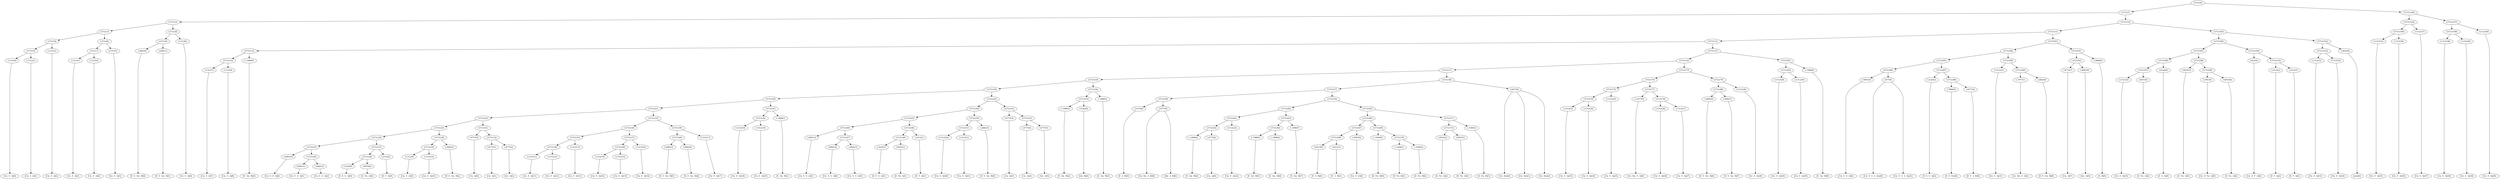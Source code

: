 digraph sample{
"L1312(0)"->"[Cis  E  A](0)"
"L1312(1)"->"[Cis  E  A](1)"
"L5721(5)"->"L1312(0)"
"L5721(5)"->"L1312(1)"
"L1312(2)"->"[Cis  E  A](2)"
"L5721(4)"->"L5721(5)"
"L5721(4)"->"L1312(2)"
"L1312(3)"->"[Cis  E  A](3)"
"L1312(4)"->"[Cis  E  A](4)"
"L5721(7)"->"L1312(3)"
"L5721(7)"->"L1312(4)"
"L1312(5)"->"[Cis  E  A](5)"
"L5721(6)"->"L5721(7)"
"L5721(6)"->"L1312(5)"
"L5721(3)"->"L5721(4)"
"L5721(3)"->"L5721(6)"
"L2882(0)"->"[D  E  Gis  B](0)"
"L2882(1)"->"[D  E  Gis  B](1)"
"L5721(9)"->"L2882(0)"
"L5721(9)"->"L2882(1)"
"L1312(6)"->"[Cis  E  A](6)"
"L5721(8)"->"L5721(9)"
"L5721(8)"->"L1312(6)"
"L5721(2)"->"L5721(3)"
"L5721(2)"->"L5721(8)"
"L1312(7)"->"[Cis  E  A](7)"
"L1312(8)"->"[Cis  E  A](8)"
"L5721(14)"->"L1312(7)"
"L5721(14)"->"L1312(8)"
"L-1988(0)"->"[E  Gis  B](0)"
"L5721(13)"->"L5721(14)"
"L5721(13)"->"L-1988(0)"
"L4991(0)"->"[Cis  E  G  A](0)"
"L4991(1)"->"[Cis  E  G  A](1)"
"L4991(2)"->"[Cis  E  G  A](2)"
"L5721(26)"->"L4991(1)"
"L5721(26)"->"L4991(2)"
"L5721(25)"->"L4991(0)"
"L5721(25)"->"L5721(26)"
"L3220(0)"->"[D  E  G  A](0)"
"L4935(0)"->"[D  Fis  A](0)"
"L5721(28)"->"L3220(0)"
"L5721(28)"->"L4935(0)"
"L2312(0)"->"[D  F  A](0)"
"L5721(27)"->"L5721(28)"
"L5721(27)"->"L2312(0)"
"L5721(24)"->"L5721(25)"
"L5721(24)"->"L5721(27)"
"L1312(9)"->"[Cis  E  A](9)"
"L1312(10)"->"[Cis  E  A](10)"
"L5721(30)"->"L1312(9)"
"L5721(30)"->"L1312(10)"
"L2882(2)"->"[D  E  Gis  B](2)"
"L5721(29)"->"L5721(30)"
"L5721(29)"->"L2882(2)"
"L5721(23)"->"L5721(24)"
"L5721(23)"->"L5721(29)"
"L4775(0)"->"[Cis  A](0)"
"L4775(1)"->"[Cis  A](1)"
"L4775(2)"->"[Cis  A](2)"
"L5721(32)"->"L4775(1)"
"L5721(32)"->"L4775(2)"
"L5721(31)"->"L4775(0)"
"L5721(31)"->"L5721(32)"
"L5721(22)"->"L5721(23)"
"L5721(22)"->"L5721(31)"
"L1312(11)"->"[Cis  E  A](11)"
"L1312(12)"->"[Cis  E  A](12)"
"L5721(36)"->"L1312(11)"
"L5721(36)"->"L1312(12)"
"L1312(13)"->"[Cis  E  A](13)"
"L5721(35)"->"L5721(36)"
"L5721(35)"->"L1312(13)"
"L1312(14)"->"[Cis  E  A](14)"
"L1312(15)"->"[Cis  E  A](15)"
"L5721(38)"->"L1312(14)"
"L5721(38)"->"L1312(15)"
"L1312(16)"->"[Cis  E  A](16)"
"L5721(37)"->"L5721(38)"
"L5721(37)"->"L1312(16)"
"L5721(34)"->"L5721(35)"
"L5721(34)"->"L5721(37)"
"L2882(3)"->"[D  E  Gis  B](3)"
"L2882(4)"->"[D  E  Gis  B](4)"
"L5721(40)"->"L2882(3)"
"L5721(40)"->"L2882(4)"
"L1312(17)"->"[Cis  E  A](17)"
"L5721(39)"->"L5721(40)"
"L5721(39)"->"L1312(17)"
"L5721(33)"->"L5721(34)"
"L5721(33)"->"L5721(39)"
"L5721(21)"->"L5721(22)"
"L5721(21)"->"L5721(33)"
"L1312(18)"->"[Cis  E  A](18)"
"L1312(19)"->"[Cis  E  A](19)"
"L5721(42)"->"L1312(18)"
"L5721(42)"->"L1312(19)"
"L-1988(1)"->"[E  Gis  B](1)"
"L5721(41)"->"L5721(42)"
"L5721(41)"->"L-1988(1)"
"L5721(20)"->"L5721(21)"
"L5721(20)"->"L5721(41)"
"L4991(3)"->"[Cis  E  G  A](3)"
"L4991(4)"->"[Cis  E  G  A](4)"
"L4991(5)"->"[Cis  E  G  A](5)"
"L5721(47)"->"L4991(4)"
"L5721(47)"->"L4991(5)"
"L5721(46)"->"L4991(3)"
"L5721(46)"->"L5721(47)"
"L3220(1)"->"[D  E  G  A](1)"
"L4935(1)"->"[D  Fis  A](1)"
"L5721(49)"->"L3220(1)"
"L5721(49)"->"L4935(1)"
"L2312(1)"->"[D  F  A](1)"
"L5721(48)"->"L5721(49)"
"L5721(48)"->"L2312(1)"
"L5721(45)"->"L5721(46)"
"L5721(45)"->"L5721(48)"
"L1312(20)"->"[Cis  E  A](20)"
"L1312(21)"->"[Cis  E  A](21)"
"L5721(51)"->"L1312(20)"
"L5721(51)"->"L1312(21)"
"L2882(5)"->"[D  E  Gis  B](5)"
"L5721(50)"->"L5721(51)"
"L5721(50)"->"L2882(5)"
"L5721(44)"->"L5721(45)"
"L5721(44)"->"L5721(50)"
"L4775(3)"->"[Cis  A](3)"
"L4775(4)"->"[Cis  A](4)"
"L4775(5)"->"[Cis  A](5)"
"L5721(53)"->"L4775(4)"
"L5721(53)"->"L4775(5)"
"L5721(52)"->"L4775(3)"
"L5721(52)"->"L5721(53)"
"L5721(43)"->"L5721(44)"
"L5721(43)"->"L5721(52)"
"L5721(19)"->"L5721(20)"
"L5721(19)"->"L5721(43)"
"L-1988(2)"->"[E  Gis  B](2)"
"L5342(0)"->"[Gis  B](0)"
"L5721(55)"->"L-1988(2)"
"L5721(55)"->"L5342(0)"
"L-1988(3)"->"[E  Gis  B](3)"
"L5721(54)"->"L5721(55)"
"L5721(54)"->"L-1988(3)"
"L5721(18)"->"L5721(19)"
"L5721(18)"->"L5721(54)"
"L5376(0)"->"[E  A  B](0)"
"L5577(0)"->"[Cis  Dis  A  B](0)"
"L5577(0)"->"[Dis  A  B](0)"
"L5721(58)"->"L5376(0)"
"L5721(58)"->"L5577(0)"
"L-1988(4)"->"[E  Gis  B](4)"
"L4775(6)"->"[Cis  A](6)"
"L5721(62)"->"L-1988(4)"
"L5721(62)"->"L4775(6)"
"L1312(22)"->"[Cis  E  A](22)"
"L5721(61)"->"L5721(62)"
"L5721(61)"->"L1312(22)"
"L-1988(5)"->"[E  Gis  B](5)"
"L-1988(6)"->"[E  Gis  B](6)"
"L5721(64)"->"L-1988(5)"
"L5721(64)"->"L-1988(6)"
"L-1988(7)"->"[E  Gis  B](7)"
"L5721(63)"->"L5721(64)"
"L5721(63)"->"L-1988(7)"
"L5721(60)"->"L5721(61)"
"L5721(60)"->"L5721(63)"
"L4212(0)"->"[E  G  B](0)"
"L4212(1)"->"[E  G  B](1)"
"L5721(68)"->"L4212(0)"
"L5721(68)"->"L4212(1)"
"L3993(0)"->"[Cis  E  G](0)"
"L5721(67)"->"L5721(68)"
"L5721(67)"->"L3993(0)"
"L-1949(0)"->"[D  Fis  B](0)"
"L-1949(1)"->"[D  Fis  B](1)"
"L-1949(2)"->"[D  Fis  B](2)"
"L5721(70)"->"L-1949(1)"
"L5721(70)"->"L-1949(2)"
"L5721(69)"->"L-1949(0)"
"L5721(69)"->"L5721(70)"
"L5721(66)"->"L5721(67)"
"L5721(66)"->"L5721(69)"
"L4935(2)"->"[D  Fis  A](2)"
"L4935(3)"->"[D  Fis  A](3)"
"L5721(72)"->"L4935(2)"
"L5721(72)"->"L4935(3)"
"L-1949(3)"->"[D  Fis  B](3)"
"L5721(71)"->"L5721(72)"
"L5721(71)"->"L-1949(3)"
"L5721(65)"->"L5721(66)"
"L5721(65)"->"L5721(71)"
"L5721(59)"->"L5721(60)"
"L5721(59)"->"L5721(65)"
"L5721(57)"->"L5721(58)"
"L5721(57)"->"L5721(59)"
"L4457(0)"->"[Cis  Dis](0)"
"L4457(0)"->"[Cis  Dis](1)"
"L4457(0)"->"[Cis  Dis](2)"
"L5721(56)"->"L5721(57)"
"L5721(56)"->"L4457(0)"
"L5721(17)"->"L5721(18)"
"L5721(17)"->"L5721(56)"
"L1312(23)"->"[Cis  E  A](23)"
"L1312(24)"->"[Cis  E  A](24)"
"L5721(76)"->"L1312(23)"
"L5721(76)"->"L1312(24)"
"L1312(25)"->"[Cis  E  A](25)"
"L5721(75)"->"L5721(76)"
"L5721(75)"->"L1312(25)"
"L-1977(0)"->"[Cis  Dis  E  A](0)"
"L1312(26)"->"[Cis  E  A](26)"
"L1312(27)"->"[Cis  E  A](27)"
"L5721(78)"->"L1312(26)"
"L5721(78)"->"L1312(27)"
"L5721(77)"->"L-1977(0)"
"L5721(77)"->"L5721(78)"
"L5721(74)"->"L5721(75)"
"L5721(74)"->"L5721(77)"
"L2882(6)"->"[D  E  Gis  B](6)"
"L2882(7)"->"[D  E  Gis  B](7)"
"L5721(80)"->"L2882(6)"
"L5721(80)"->"L2882(7)"
"L1312(28)"->"[Cis  E  A](28)"
"L5721(79)"->"L5721(80)"
"L5721(79)"->"L1312(28)"
"L5721(73)"->"L5721(74)"
"L5721(73)"->"L5721(79)"
"L5721(16)"->"L5721(17)"
"L5721(16)"->"L5721(73)"
"L1312(29)"->"[Cis  E  A](29)"
"L1312(30)"->"[Cis  E  A](30)"
"L5721(82)"->"L1312(29)"
"L5721(82)"->"L1312(30)"
"L-1988(8)"->"[E  Gis  B](8)"
"L5721(81)"->"L5721(82)"
"L5721(81)"->"L-1988(8)"
"L5721(15)"->"L5721(16)"
"L5721(15)"->"L5721(81)"
"L5721(12)"->"L5721(13)"
"L5721(12)"->"L5721(15)"
"L4991(6)"->"[Cis  E  G  A](6)"
"L477(0)"->"[Cis  E  G  A  Ais](0)"
"L477(0)"->"[Cis  E  G  A  Ais](1)"
"L5721(86)"->"L4991(6)"
"L5721(86)"->"L477(0)"
"L3220(2)"->"[D  E  G  A](2)"
"L3990(0)"->"[D  E  Fis](0)"
"L4571(0)"->"[D  F  A  B](0)"
"L5721(88)"->"L3990(0)"
"L5721(88)"->"L4571(0)"
"L5721(87)"->"L3220(2)"
"L5721(87)"->"L5721(88)"
"L5721(85)"->"L5721(86)"
"L5721(85)"->"L5721(87)"
"L1312(31)"->"[Cis  E  A](31)"
"L-1977(1)"->"[Cis  Dis  E  A](1)"
"L2882(8)"->"[D  E  Gis  B](8)"
"L5721(90)"->"L-1977(1)"
"L5721(90)"->"L2882(8)"
"L5721(89)"->"L1312(31)"
"L5721(89)"->"L5721(90)"
"L5721(84)"->"L5721(85)"
"L5721(84)"->"L5721(89)"
"L4775(7)"->"[Cis  A](7)"
"L4987(0)"->"[Gis  A](0)"
"L5721(92)"->"L4775(7)"
"L5721(92)"->"L4987(0)"
"L3886(0)"->"[A  B](0)"
"L5721(91)"->"L5721(92)"
"L5721(91)"->"L3886(0)"
"L5721(83)"->"L5721(84)"
"L5721(83)"->"L5721(91)"
"L5721(11)"->"L5721(12)"
"L5721(11)"->"L5721(83)"
"L1312(32)"->"[Cis  E  A](32)"
"L4935(4)"->"[D  Fis  A](4)"
"L5721(97)"->"L1312(32)"
"L5721(97)"->"L4935(4)"
"L4144(0)"->"[E  G  A](0)"
"L5721(96)"->"L5721(97)"
"L5721(96)"->"L4144(0)"
"L4935(5)"->"[D  Fis  A](5)"
"L1961(0)"->"[Cis  D  Fis  A](0)"
"L4935(6)"->"[D  Fis  A](6)"
"L5721(99)"->"L1961(0)"
"L5721(99)"->"L4935(6)"
"L5721(98)"->"L4935(5)"
"L5721(98)"->"L5721(99)"
"L5721(95)"->"L5721(96)"
"L5721(95)"->"L5721(98)"
"L622(0)"->"[Cis  D  F  A](0)"
"L2312(2)"->"[D  F  A](2)"
"L2312(3)"->"[D  F  A](3)"
"L5721(101)"->"L2312(2)"
"L5721(101)"->"L2312(3)"
"L5721(100)"->"L622(0)"
"L5721(100)"->"L5721(101)"
"L5721(94)"->"L5721(95)"
"L5721(94)"->"L5721(100)"
"L1312(33)"->"[Cis  E  A](33)"
"L1312(34)"->"[Cis  E  A](34)"
"L5721(103)"->"L1312(33)"
"L5721(103)"->"L1312(34)"
"L3642(0)"->"[rest](0)"
"L5721(102)"->"L5721(103)"
"L5721(102)"->"L3642(0)"
"L5721(93)"->"L5721(94)"
"L5721(93)"->"L5721(102)"
"L5721(10)"->"L5721(11)"
"L5721(10)"->"L5721(93)"
"L5721(1)"->"L5721(2)"
"L5721(1)"->"L5721(10)"
"L1312(35)"->"[Cis  E  A](35)"
"L1312(36)"->"[Cis  E  A](36)"
"L5721(106)"->"L1312(35)"
"L5721(106)"->"L1312(36)"
"L1312(37)"->"[Cis  E  A](37)"
"L5721(105)"->"L5721(106)"
"L5721(105)"->"L1312(37)"
"L1312(38)"->"[Cis  E  A](38)"
"L1312(39)"->"[Cis  E  A](39)"
"L5721(108)"->"L1312(38)"
"L5721(108)"->"L1312(39)"
"L1312(40)"->"[Cis  E  A](40)"
"L5721(107)"->"L5721(108)"
"L5721(107)"->"L1312(40)"
"L5721(104)"->"L5721(105)"
"L5721(104)"->"L5721(107)"
"L5721(0)"->"L5721(1)"
"L5721(0)"->"L5721(104)"
{rank = min; "L5721(0)"}
{rank = same; "L5721(1)"; "L5721(104)";}
{rank = same; "L5721(2)"; "L5721(10)"; "L5721(105)"; "L5721(107)";}
{rank = same; "L5721(3)"; "L5721(8)"; "L5721(11)"; "L5721(93)"; "L5721(106)"; "L1312(37)"; "L5721(108)"; "L1312(40)";}
{rank = same; "L5721(4)"; "L5721(6)"; "L5721(9)"; "L1312(6)"; "L5721(12)"; "L5721(83)"; "L5721(94)"; "L5721(102)"; "L1312(35)"; "L1312(36)"; "L1312(38)"; "L1312(39)";}
{rank = same; "L5721(5)"; "L1312(2)"; "L5721(7)"; "L1312(5)"; "L2882(0)"; "L2882(1)"; "L5721(13)"; "L5721(15)"; "L5721(84)"; "L5721(91)"; "L5721(95)"; "L5721(100)"; "L5721(103)"; "L3642(0)";}
{rank = same; "L1312(0)"; "L1312(1)"; "L1312(3)"; "L1312(4)"; "L5721(14)"; "L-1988(0)"; "L5721(16)"; "L5721(81)"; "L5721(85)"; "L5721(89)"; "L5721(92)"; "L3886(0)"; "L5721(96)"; "L5721(98)"; "L622(0)"; "L5721(101)"; "L1312(33)"; "L1312(34)";}
{rank = same; "L1312(7)"; "L1312(8)"; "L5721(17)"; "L5721(73)"; "L5721(82)"; "L-1988(8)"; "L5721(86)"; "L5721(87)"; "L1312(31)"; "L5721(90)"; "L4775(7)"; "L4987(0)"; "L5721(97)"; "L4144(0)"; "L4935(5)"; "L5721(99)"; "L2312(2)"; "L2312(3)";}
{rank = same; "L5721(18)"; "L5721(56)"; "L5721(74)"; "L5721(79)"; "L1312(29)"; "L1312(30)"; "L4991(6)"; "L477(0)"; "L3220(2)"; "L5721(88)"; "L-1977(1)"; "L2882(8)"; "L1312(32)"; "L4935(4)"; "L1961(0)"; "L4935(6)";}
{rank = same; "L5721(19)"; "L5721(54)"; "L5721(57)"; "L4457(0)"; "L5721(75)"; "L5721(77)"; "L5721(80)"; "L1312(28)"; "L3990(0)"; "L4571(0)";}
{rank = same; "L5721(20)"; "L5721(43)"; "L5721(55)"; "L-1988(3)"; "L5721(58)"; "L5721(59)"; "L5721(76)"; "L1312(25)"; "L-1977(0)"; "L5721(78)"; "L2882(6)"; "L2882(7)";}
{rank = same; "L5721(21)"; "L5721(41)"; "L5721(44)"; "L5721(52)"; "L-1988(2)"; "L5342(0)"; "L5376(0)"; "L5577(0)"; "L5721(60)"; "L5721(65)"; "L1312(23)"; "L1312(24)"; "L1312(26)"; "L1312(27)";}
{rank = same; "L5721(22)"; "L5721(33)"; "L5721(42)"; "L-1988(1)"; "L5721(45)"; "L5721(50)"; "L4775(3)"; "L5721(53)"; "L5721(61)"; "L5721(63)"; "L5721(66)"; "L5721(71)";}
{rank = same; "L5721(23)"; "L5721(31)"; "L5721(34)"; "L5721(39)"; "L1312(18)"; "L1312(19)"; "L5721(46)"; "L5721(48)"; "L5721(51)"; "L2882(5)"; "L4775(4)"; "L4775(5)"; "L5721(62)"; "L1312(22)"; "L5721(64)"; "L-1988(7)"; "L5721(67)"; "L5721(69)"; "L5721(72)"; "L-1949(3)";}
{rank = same; "L5721(24)"; "L5721(29)"; "L4775(0)"; "L5721(32)"; "L5721(35)"; "L5721(37)"; "L5721(40)"; "L1312(17)"; "L4991(3)"; "L5721(47)"; "L5721(49)"; "L2312(1)"; "L1312(20)"; "L1312(21)"; "L-1988(4)"; "L4775(6)"; "L-1988(5)"; "L-1988(6)"; "L5721(68)"; "L3993(0)"; "L-1949(0)"; "L5721(70)"; "L4935(2)"; "L4935(3)";}
{rank = same; "L5721(25)"; "L5721(27)"; "L5721(30)"; "L2882(2)"; "L4775(1)"; "L4775(2)"; "L5721(36)"; "L1312(13)"; "L5721(38)"; "L1312(16)"; "L2882(3)"; "L2882(4)"; "L4991(4)"; "L4991(5)"; "L3220(1)"; "L4935(1)"; "L4212(0)"; "L4212(1)"; "L-1949(1)"; "L-1949(2)";}
{rank = same; "L4991(0)"; "L5721(26)"; "L5721(28)"; "L2312(0)"; "L1312(9)"; "L1312(10)"; "L1312(11)"; "L1312(12)"; "L1312(14)"; "L1312(15)";}
{rank = same; "L4991(1)"; "L4991(2)"; "L3220(0)"; "L4935(0)";}
{rank = max; "[A  B](0)"; "[Cis  A](0)"; "[Cis  A](1)"; "[Cis  A](2)"; "[Cis  A](3)"; "[Cis  A](4)"; "[Cis  A](5)"; "[Cis  A](6)"; "[Cis  A](7)"; "[Cis  D  F  A](0)"; "[Cis  D  Fis  A](0)"; "[Cis  Dis  A  B](0)"; "[Cis  Dis  E  A](0)"; "[Cis  Dis  E  A](1)"; "[Cis  Dis](0)"; "[Cis  Dis](1)"; "[Cis  Dis](2)"; "[Cis  E  A](0)"; "[Cis  E  A](1)"; "[Cis  E  A](10)"; "[Cis  E  A](11)"; "[Cis  E  A](12)"; "[Cis  E  A](13)"; "[Cis  E  A](14)"; "[Cis  E  A](15)"; "[Cis  E  A](16)"; "[Cis  E  A](17)"; "[Cis  E  A](18)"; "[Cis  E  A](19)"; "[Cis  E  A](2)"; "[Cis  E  A](20)"; "[Cis  E  A](21)"; "[Cis  E  A](22)"; "[Cis  E  A](23)"; "[Cis  E  A](24)"; "[Cis  E  A](25)"; "[Cis  E  A](26)"; "[Cis  E  A](27)"; "[Cis  E  A](28)"; "[Cis  E  A](29)"; "[Cis  E  A](3)"; "[Cis  E  A](30)"; "[Cis  E  A](31)"; "[Cis  E  A](32)"; "[Cis  E  A](33)"; "[Cis  E  A](34)"; "[Cis  E  A](35)"; "[Cis  E  A](36)"; "[Cis  E  A](37)"; "[Cis  E  A](38)"; "[Cis  E  A](39)"; "[Cis  E  A](4)"; "[Cis  E  A](40)"; "[Cis  E  A](5)"; "[Cis  E  A](6)"; "[Cis  E  A](7)"; "[Cis  E  A](8)"; "[Cis  E  A](9)"; "[Cis  E  G  A  Ais](0)"; "[Cis  E  G  A  Ais](1)"; "[Cis  E  G  A](0)"; "[Cis  E  G  A](1)"; "[Cis  E  G  A](2)"; "[Cis  E  G  A](3)"; "[Cis  E  G  A](4)"; "[Cis  E  G  A](5)"; "[Cis  E  G  A](6)"; "[Cis  E  G](0)"; "[D  E  Fis](0)"; "[D  E  G  A](0)"; "[D  E  G  A](1)"; "[D  E  G  A](2)"; "[D  E  Gis  B](0)"; "[D  E  Gis  B](1)"; "[D  E  Gis  B](2)"; "[D  E  Gis  B](3)"; "[D  E  Gis  B](4)"; "[D  E  Gis  B](5)"; "[D  E  Gis  B](6)"; "[D  E  Gis  B](7)"; "[D  E  Gis  B](8)"; "[D  F  A  B](0)"; "[D  F  A](0)"; "[D  F  A](1)"; "[D  F  A](2)"; "[D  F  A](3)"; "[D  Fis  A](0)"; "[D  Fis  A](1)"; "[D  Fis  A](2)"; "[D  Fis  A](3)"; "[D  Fis  A](4)"; "[D  Fis  A](5)"; "[D  Fis  A](6)"; "[D  Fis  B](0)"; "[D  Fis  B](1)"; "[D  Fis  B](2)"; "[D  Fis  B](3)"; "[Dis  A  B](0)"; "[E  A  B](0)"; "[E  G  A](0)"; "[E  G  B](0)"; "[E  G  B](1)"; "[E  Gis  B](0)"; "[E  Gis  B](1)"; "[E  Gis  B](2)"; "[E  Gis  B](3)"; "[E  Gis  B](4)"; "[E  Gis  B](5)"; "[E  Gis  B](6)"; "[E  Gis  B](7)"; "[E  Gis  B](8)"; "[Gis  A](0)"; "[Gis  B](0)"; "[rest](0)";}
}